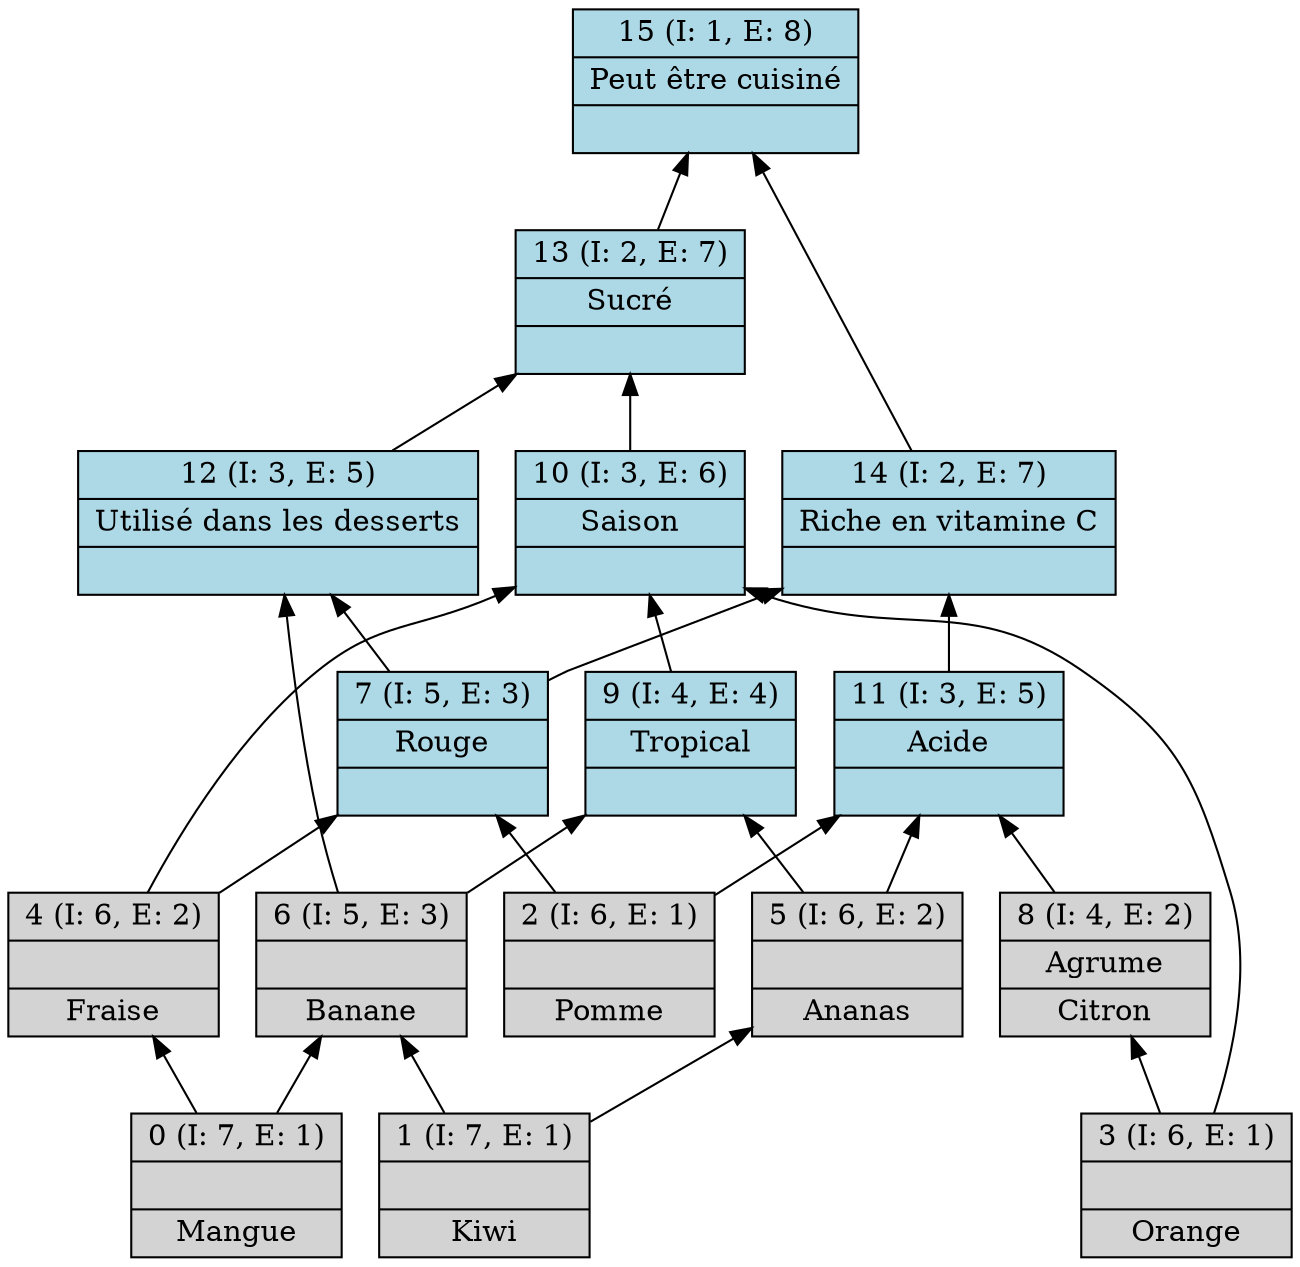 digraph G { 
	rankdir=BT;
0 [shape=record,style=filled,label="{0 (I: 7, E: 1)||Mangue\n}"];
1 [shape=record,style=filled,label="{1 (I: 7, E: 1)||Kiwi\n}"];
2 [shape=record,style=filled,label="{2 (I: 6, E: 1)||Pomme\n}"];
3 [shape=record,style=filled,label="{3 (I: 6, E: 1)||Orange\n}"];
4 [shape=record,style=filled,label="{4 (I: 6, E: 2)||Fraise\n}"];
5 [shape=record,style=filled,label="{5 (I: 6, E: 2)||Ananas\n}"];
6 [shape=record,style=filled,label="{6 (I: 5, E: 3)||Banane\n}"];
7 [shape=record,style=filled,fillcolor=lightblue,label="{7 (I: 5, E: 3)|Rouge\n|}"];
8 [shape=record,style=filled,label="{8 (I: 4, E: 2)|Agrume\n|Citron\n}"];
9 [shape=record,style=filled,fillcolor=lightblue,label="{9 (I: 4, E: 4)|Tropical\n|}"];
10 [shape=record,style=filled,fillcolor=lightblue,label="{10 (I: 3, E: 6)|Saison\n|}"];
11 [shape=record,style=filled,fillcolor=lightblue,label="{11 (I: 3, E: 5)|Acide\n|}"];
12 [shape=record,style=filled,fillcolor=lightblue,label="{12 (I: 3, E: 5)|Utilisé dans les desserts\n|}"];
13 [shape=record,style=filled,fillcolor=lightblue,label="{13 (I: 2, E: 7)|Sucré\n|}"];
14 [shape=record,style=filled,fillcolor=lightblue,label="{14 (I: 2, E: 7)|Riche en vitamine C\n|}"];
15 [shape=record,style=filled,fillcolor=lightblue,label="{15 (I: 1, E: 8)|Peut être cuisiné\n|}"];
	0 -> 4
	0 -> 6
	1 -> 5
	1 -> 6
	2 -> 7
	2 -> 11
	3 -> 8
	3 -> 10
	4 -> 7
	4 -> 10
	5 -> 9
	5 -> 11
	6 -> 9
	6 -> 12
	7 -> 12
	7 -> 14
	8 -> 11
	9 -> 10
	10 -> 13
	11 -> 14
	12 -> 13
	13 -> 15
	14 -> 15
}
